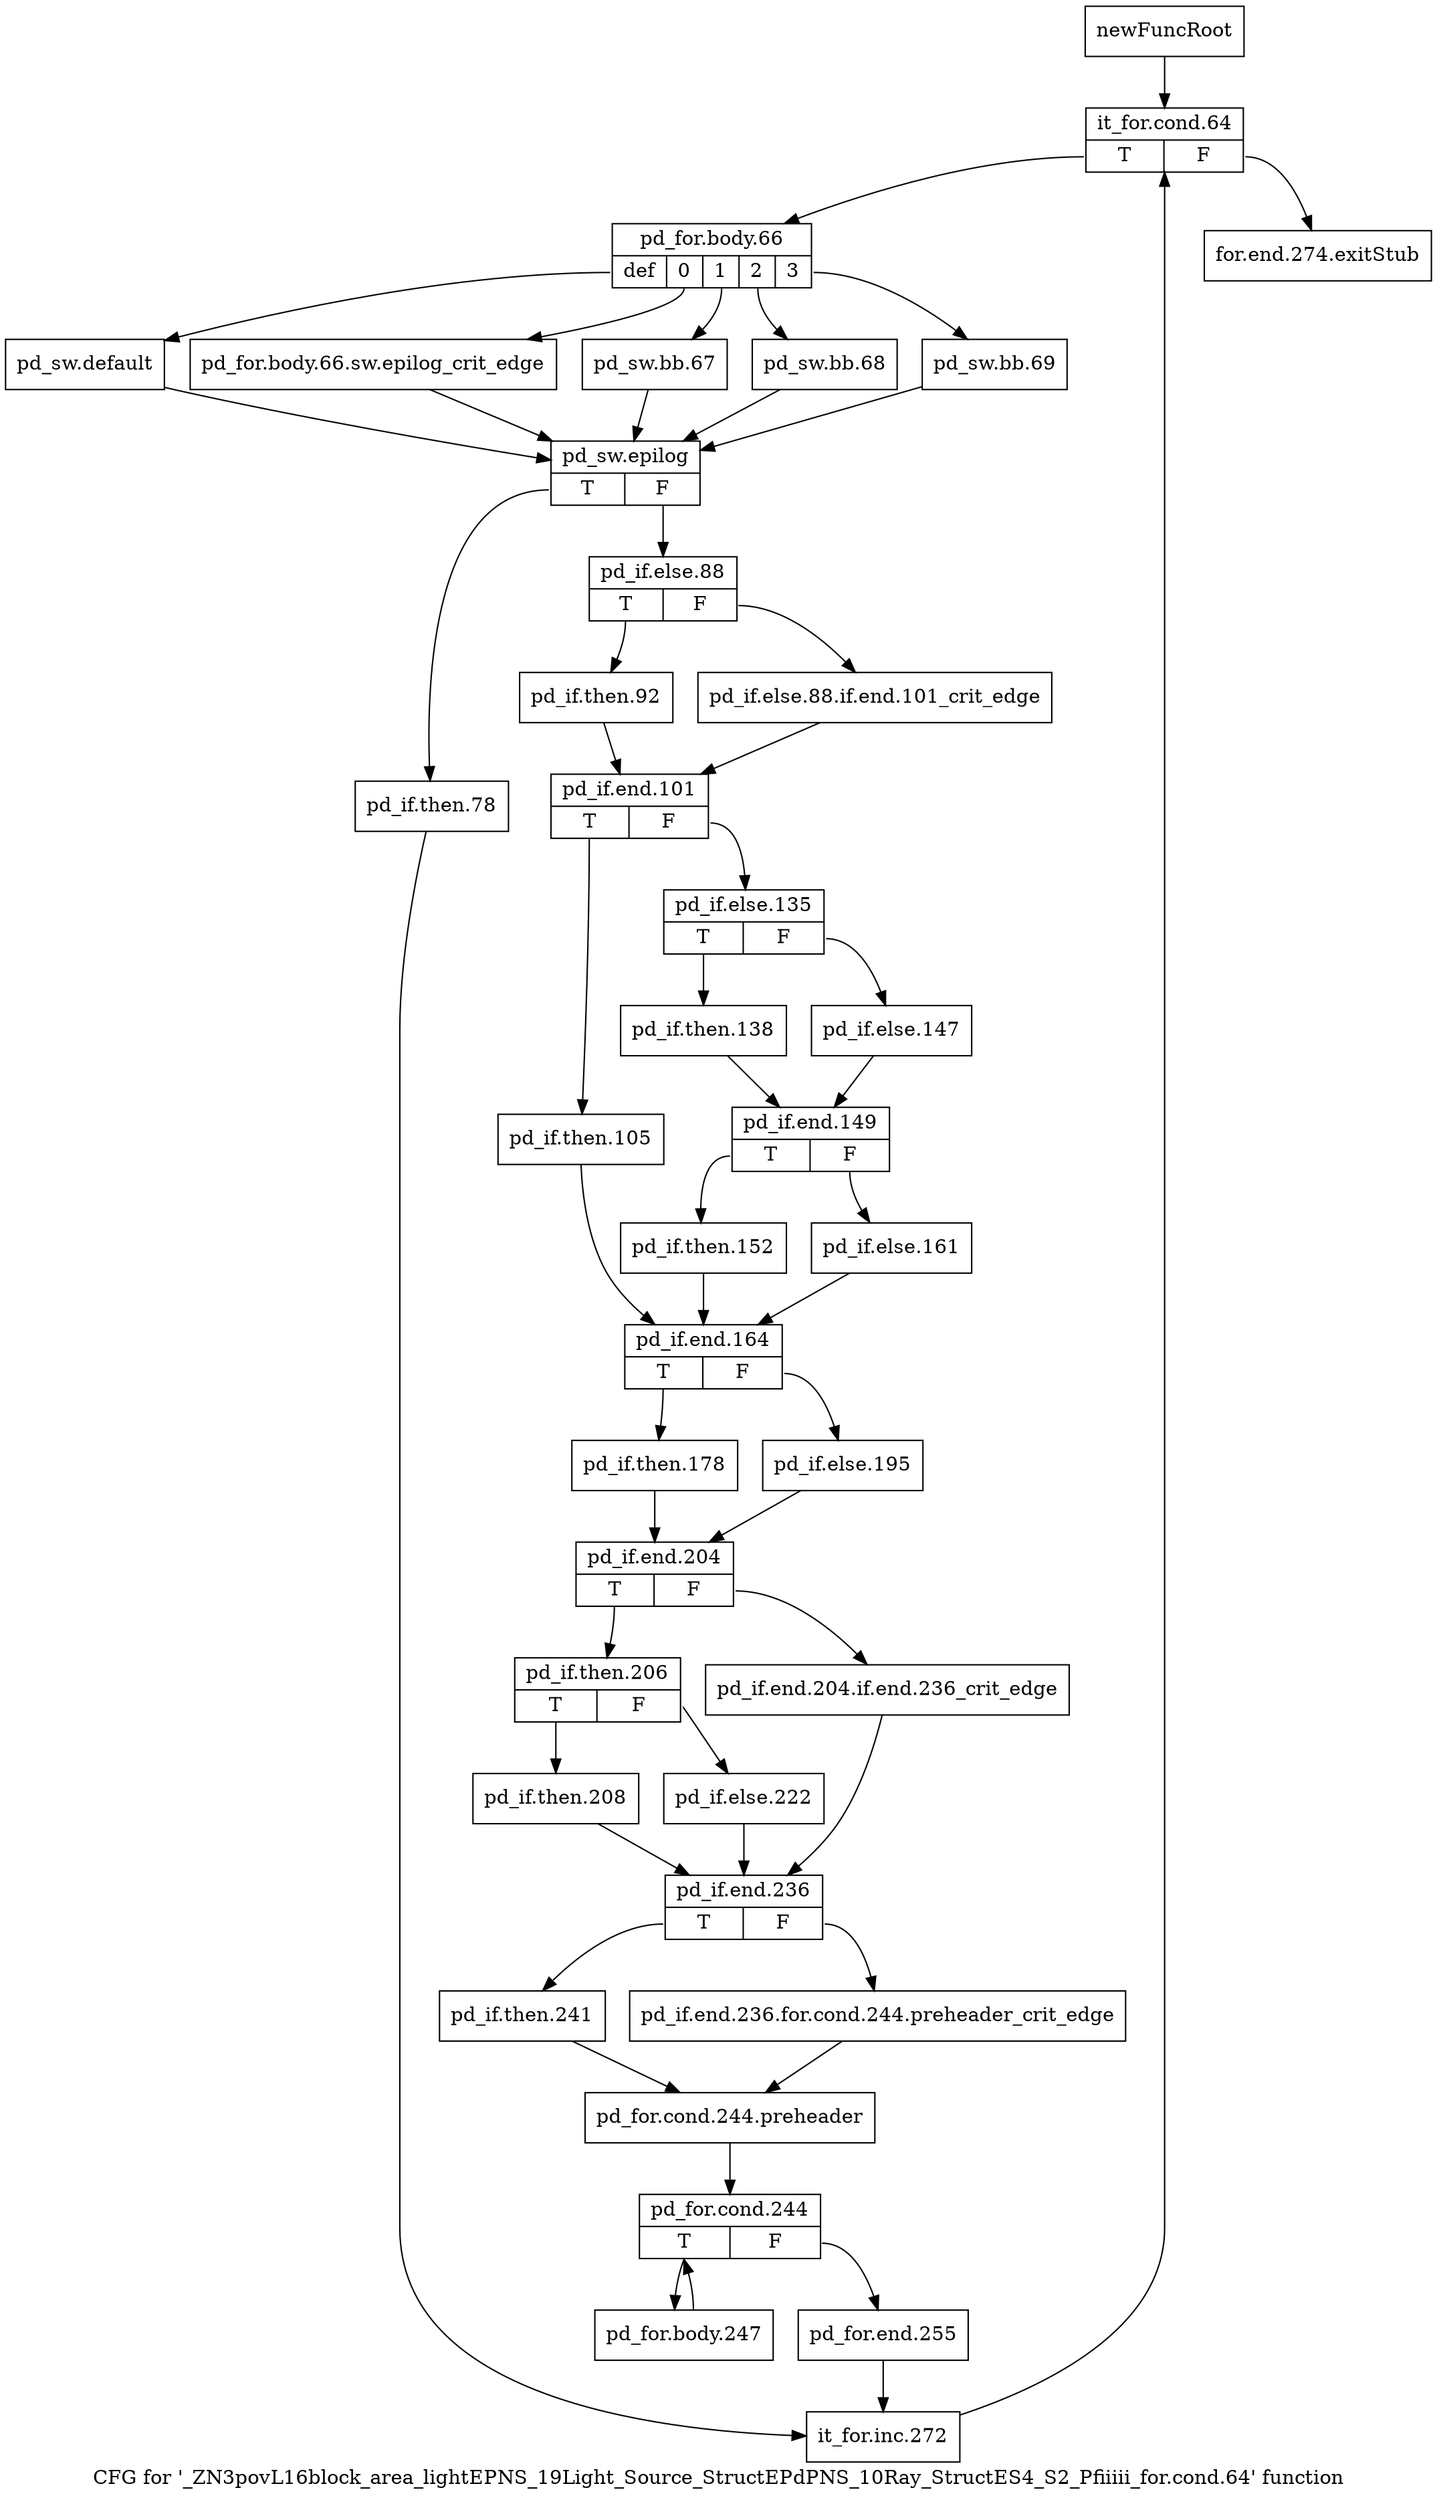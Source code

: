 digraph "CFG for '_ZN3povL16block_area_lightEPNS_19Light_Source_StructEPdPNS_10Ray_StructES4_S2_Pfiiiii_for.cond.64' function" {
	label="CFG for '_ZN3povL16block_area_lightEPNS_19Light_Source_StructEPdPNS_10Ray_StructES4_S2_Pfiiiii_for.cond.64' function";

	Node0x25a9c50 [shape=record,label="{newFuncRoot}"];
	Node0x25a9c50 -> Node0x25a9cf0;
	Node0x25a9ca0 [shape=record,label="{for.end.274.exitStub}"];
	Node0x25a9cf0 [shape=record,label="{it_for.cond.64|{<s0>T|<s1>F}}"];
	Node0x25a9cf0:s0 -> Node0x25a9d40;
	Node0x25a9cf0:s1 -> Node0x25a9ca0;
	Node0x25a9d40 [shape=record,label="{pd_for.body.66|{<s0>def|<s1>0|<s2>1|<s3>2|<s4>3}}"];
	Node0x25a9d40:s0 -> Node0x25a9ed0;
	Node0x25a9d40:s1 -> Node0x25a9e80;
	Node0x25a9d40:s2 -> Node0x25a9e30;
	Node0x25a9d40:s3 -> Node0x25a9de0;
	Node0x25a9d40:s4 -> Node0x25a9d90;
	Node0x25a9d90 [shape=record,label="{pd_sw.bb.69}"];
	Node0x25a9d90 -> Node0x25a9f20;
	Node0x25a9de0 [shape=record,label="{pd_sw.bb.68}"];
	Node0x25a9de0 -> Node0x25a9f20;
	Node0x25a9e30 [shape=record,label="{pd_sw.bb.67}"];
	Node0x25a9e30 -> Node0x25a9f20;
	Node0x25a9e80 [shape=record,label="{pd_for.body.66.sw.epilog_crit_edge}"];
	Node0x25a9e80 -> Node0x25a9f20;
	Node0x25a9ed0 [shape=record,label="{pd_sw.default}"];
	Node0x25a9ed0 -> Node0x25a9f20;
	Node0x25a9f20 [shape=record,label="{pd_sw.epilog|{<s0>T|<s1>F}}"];
	Node0x25a9f20:s0 -> Node0x25aa790;
	Node0x25a9f20:s1 -> Node0x25a9f70;
	Node0x25a9f70 [shape=record,label="{pd_if.else.88|{<s0>T|<s1>F}}"];
	Node0x25a9f70:s0 -> Node0x25aa010;
	Node0x25a9f70:s1 -> Node0x25a9fc0;
	Node0x25a9fc0 [shape=record,label="{pd_if.else.88.if.end.101_crit_edge}"];
	Node0x25a9fc0 -> Node0x25aa060;
	Node0x25aa010 [shape=record,label="{pd_if.then.92}"];
	Node0x25aa010 -> Node0x25aa060;
	Node0x25aa060 [shape=record,label="{pd_if.end.101|{<s0>T|<s1>F}}"];
	Node0x25aa060:s0 -> Node0x25aa290;
	Node0x25aa060:s1 -> Node0x25aa0b0;
	Node0x25aa0b0 [shape=record,label="{pd_if.else.135|{<s0>T|<s1>F}}"];
	Node0x25aa0b0:s0 -> Node0x25aa150;
	Node0x25aa0b0:s1 -> Node0x25aa100;
	Node0x25aa100 [shape=record,label="{pd_if.else.147}"];
	Node0x25aa100 -> Node0x25aa1a0;
	Node0x25aa150 [shape=record,label="{pd_if.then.138}"];
	Node0x25aa150 -> Node0x25aa1a0;
	Node0x25aa1a0 [shape=record,label="{pd_if.end.149|{<s0>T|<s1>F}}"];
	Node0x25aa1a0:s0 -> Node0x25aa240;
	Node0x25aa1a0:s1 -> Node0x25aa1f0;
	Node0x25aa1f0 [shape=record,label="{pd_if.else.161}"];
	Node0x25aa1f0 -> Node0x25aa2e0;
	Node0x25aa240 [shape=record,label="{pd_if.then.152}"];
	Node0x25aa240 -> Node0x25aa2e0;
	Node0x25aa290 [shape=record,label="{pd_if.then.105}"];
	Node0x25aa290 -> Node0x25aa2e0;
	Node0x25aa2e0 [shape=record,label="{pd_if.end.164|{<s0>T|<s1>F}}"];
	Node0x25aa2e0:s0 -> Node0x25aa380;
	Node0x25aa2e0:s1 -> Node0x25aa330;
	Node0x25aa330 [shape=record,label="{pd_if.else.195}"];
	Node0x25aa330 -> Node0x25aa3d0;
	Node0x25aa380 [shape=record,label="{pd_if.then.178}"];
	Node0x25aa380 -> Node0x25aa3d0;
	Node0x25aa3d0 [shape=record,label="{pd_if.end.204|{<s0>T|<s1>F}}"];
	Node0x25aa3d0:s0 -> Node0x25aa470;
	Node0x25aa3d0:s1 -> Node0x25aa420;
	Node0x25aa420 [shape=record,label="{pd_if.end.204.if.end.236_crit_edge}"];
	Node0x25aa420 -> Node0x25aa560;
	Node0x25aa470 [shape=record,label="{pd_if.then.206|{<s0>T|<s1>F}}"];
	Node0x25aa470:s0 -> Node0x25aa510;
	Node0x25aa470:s1 -> Node0x25aa4c0;
	Node0x25aa4c0 [shape=record,label="{pd_if.else.222}"];
	Node0x25aa4c0 -> Node0x25aa560;
	Node0x25aa510 [shape=record,label="{pd_if.then.208}"];
	Node0x25aa510 -> Node0x25aa560;
	Node0x25aa560 [shape=record,label="{pd_if.end.236|{<s0>T|<s1>F}}"];
	Node0x25aa560:s0 -> Node0x25aa600;
	Node0x25aa560:s1 -> Node0x25aa5b0;
	Node0x25aa5b0 [shape=record,label="{pd_if.end.236.for.cond.244.preheader_crit_edge}"];
	Node0x25aa5b0 -> Node0x25aa650;
	Node0x25aa600 [shape=record,label="{pd_if.then.241}"];
	Node0x25aa600 -> Node0x25aa650;
	Node0x25aa650 [shape=record,label="{pd_for.cond.244.preheader}"];
	Node0x25aa650 -> Node0x25aa6a0;
	Node0x25aa6a0 [shape=record,label="{pd_for.cond.244|{<s0>T|<s1>F}}"];
	Node0x25aa6a0:s0 -> Node0x25aa740;
	Node0x25aa6a0:s1 -> Node0x25aa6f0;
	Node0x25aa6f0 [shape=record,label="{pd_for.end.255}"];
	Node0x25aa6f0 -> Node0x25aa7e0;
	Node0x25aa740 [shape=record,label="{pd_for.body.247}"];
	Node0x25aa740 -> Node0x25aa6a0;
	Node0x25aa790 [shape=record,label="{pd_if.then.78}"];
	Node0x25aa790 -> Node0x25aa7e0;
	Node0x25aa7e0 [shape=record,label="{it_for.inc.272}"];
	Node0x25aa7e0 -> Node0x25a9cf0;
}
